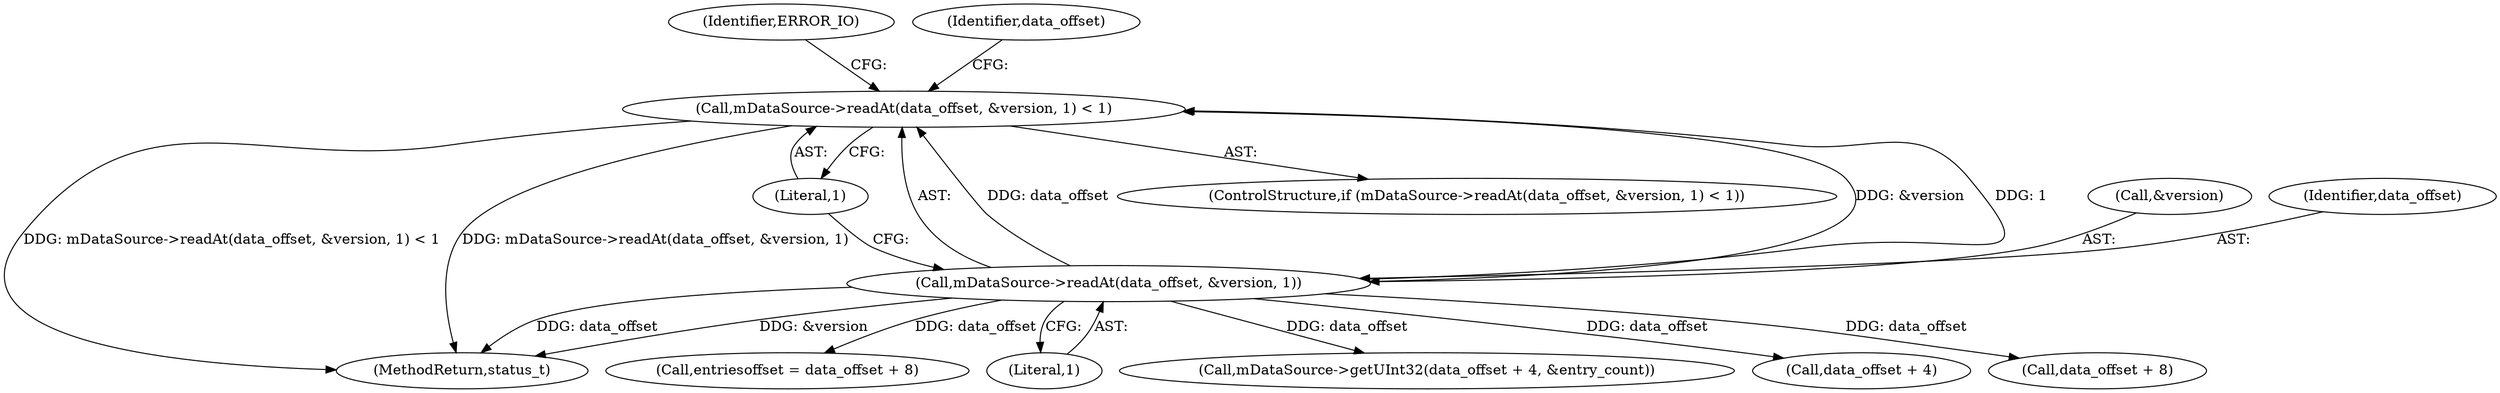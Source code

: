 digraph "0_Android_8a3a2f6ea7defe1a81bb32b3c9f3537f84749b9d@API" {
"1000754" [label="(Call,mDataSource->readAt(data_offset, &version, 1) < 1)"];
"1000755" [label="(Call,mDataSource->readAt(data_offset, &version, 1))"];
"1000767" [label="(Call,mDataSource->getUInt32(data_offset + 4, &entry_count))"];
"1000768" [label="(Call,data_offset + 4)"];
"1000797" [label="(Call,data_offset + 8)"];
"1000763" [label="(Identifier,ERROR_IO)"];
"1000760" [label="(Literal,1)"];
"1003903" [label="(MethodReturn,status_t)"];
"1000757" [label="(Call,&version)"];
"1000795" [label="(Call,entriesoffset = data_offset + 8)"];
"1000756" [label="(Identifier,data_offset)"];
"1000755" [label="(Call,mDataSource->readAt(data_offset, &version, 1))"];
"1000754" [label="(Call,mDataSource->readAt(data_offset, &version, 1) < 1)"];
"1000759" [label="(Literal,1)"];
"1000769" [label="(Identifier,data_offset)"];
"1000753" [label="(ControlStructure,if (mDataSource->readAt(data_offset, &version, 1) < 1))"];
"1000754" -> "1000753"  [label="AST: "];
"1000754" -> "1000760"  [label="CFG: "];
"1000755" -> "1000754"  [label="AST: "];
"1000760" -> "1000754"  [label="AST: "];
"1000763" -> "1000754"  [label="CFG: "];
"1000769" -> "1000754"  [label="CFG: "];
"1000754" -> "1003903"  [label="DDG: mDataSource->readAt(data_offset, &version, 1) < 1"];
"1000754" -> "1003903"  [label="DDG: mDataSource->readAt(data_offset, &version, 1)"];
"1000755" -> "1000754"  [label="DDG: data_offset"];
"1000755" -> "1000754"  [label="DDG: &version"];
"1000755" -> "1000754"  [label="DDG: 1"];
"1000755" -> "1000759"  [label="CFG: "];
"1000756" -> "1000755"  [label="AST: "];
"1000757" -> "1000755"  [label="AST: "];
"1000759" -> "1000755"  [label="AST: "];
"1000760" -> "1000755"  [label="CFG: "];
"1000755" -> "1003903"  [label="DDG: &version"];
"1000755" -> "1003903"  [label="DDG: data_offset"];
"1000755" -> "1000767"  [label="DDG: data_offset"];
"1000755" -> "1000768"  [label="DDG: data_offset"];
"1000755" -> "1000795"  [label="DDG: data_offset"];
"1000755" -> "1000797"  [label="DDG: data_offset"];
}
